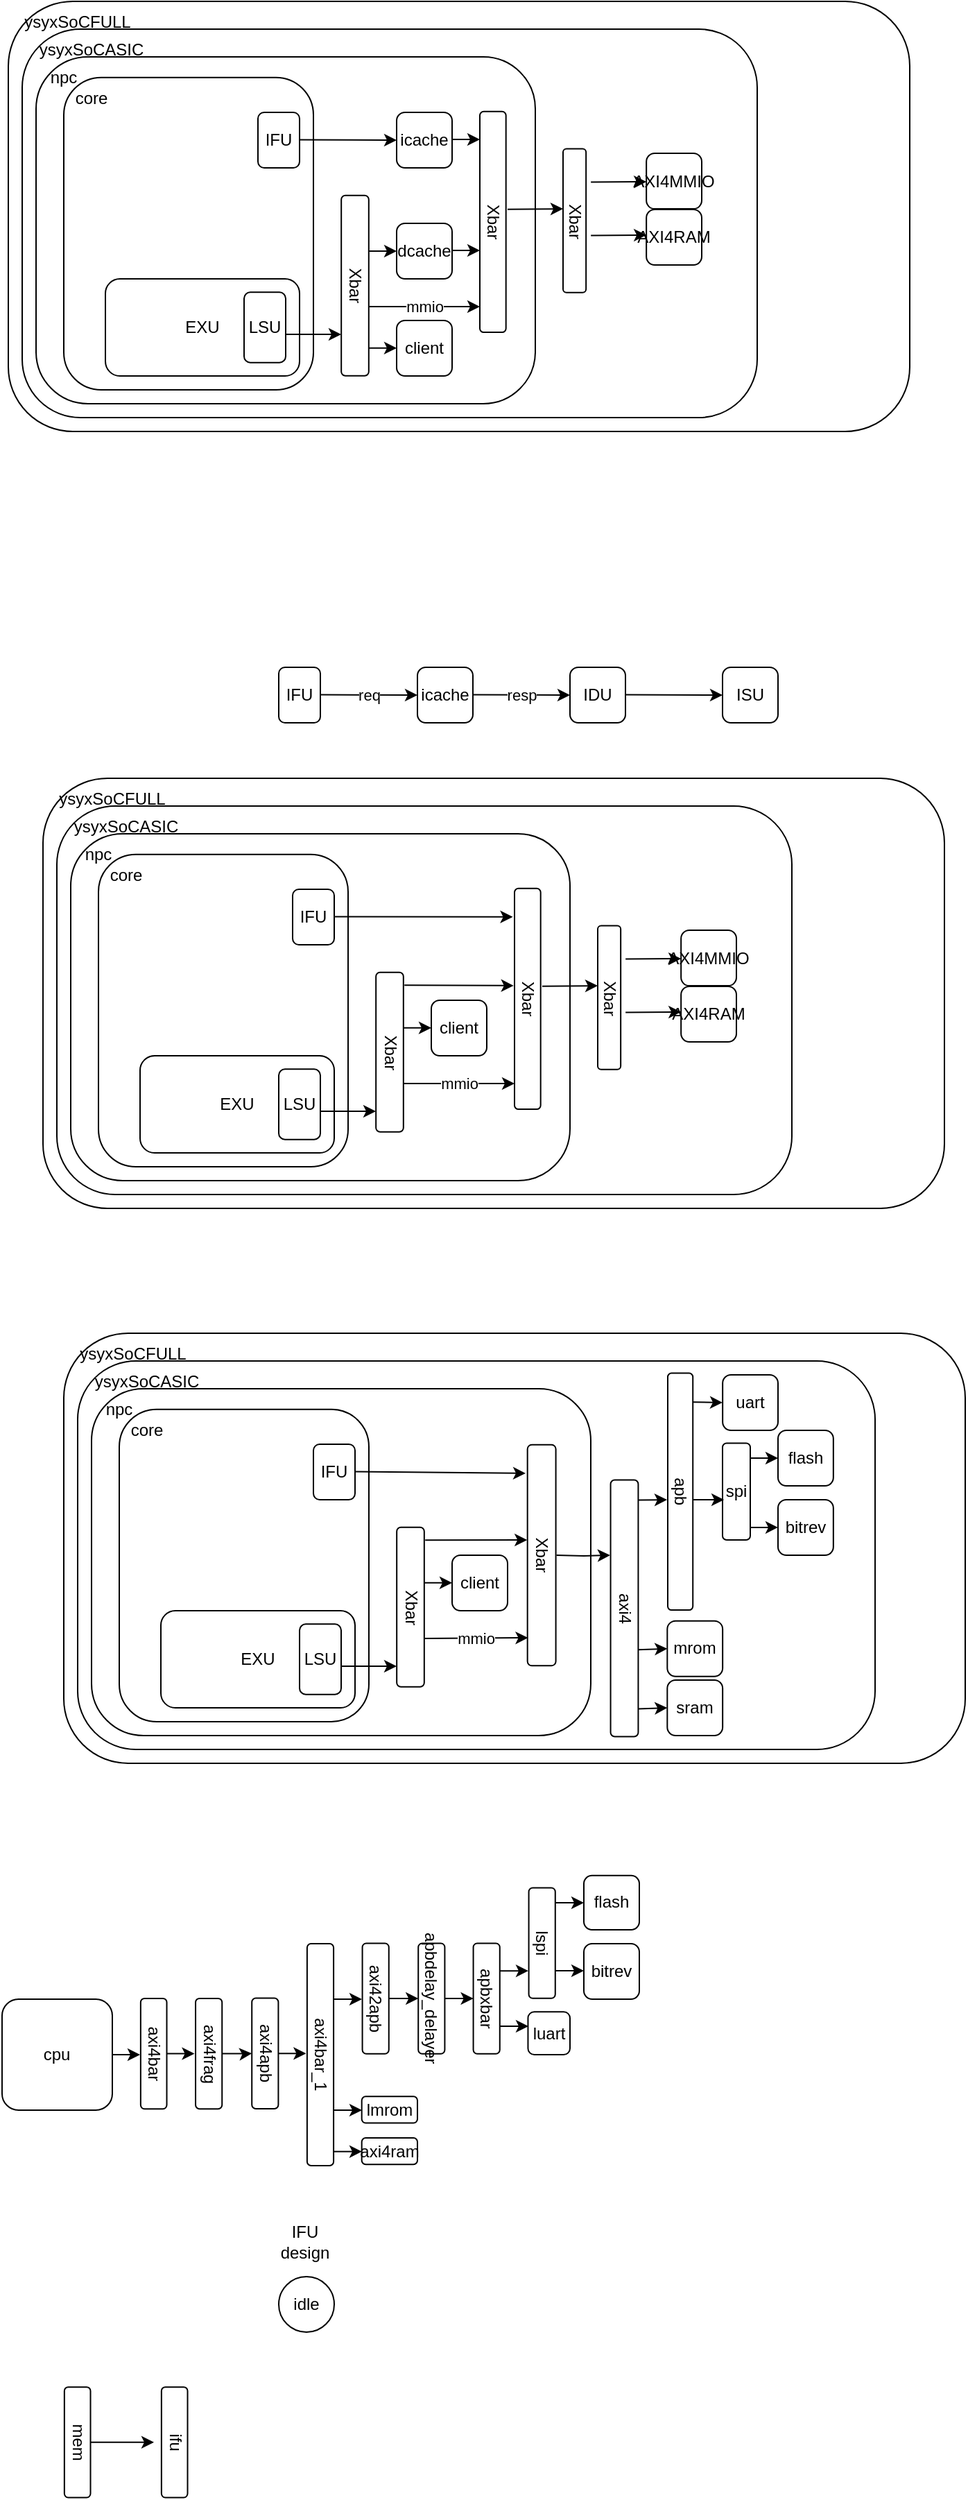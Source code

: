 <mxfile version="24.5.2" type="github" pages="2">
  <diagram name="Page-1" id="T88wnJ-eeVr1pX99vWu7">
    <mxGraphModel dx="1592" dy="408" grid="1" gridSize="10" guides="1" tooltips="1" connect="1" arrows="1" fold="1" page="1" pageScale="1" pageWidth="827" pageHeight="1169" math="0" shadow="0">
      <root>
        <mxCell id="0" />
        <mxCell id="1" parent="0" />
        <mxCell id="UKsWAtJ1c4aUPs8iqoxt-1" value="" style="rounded=1;whiteSpace=wrap;html=1;fillColor=none;" parent="1" vertex="1">
          <mxGeometry x="-795" y="80" width="650" height="310" as="geometry" />
        </mxCell>
        <mxCell id="OOI8E5ebIgTqgyi0JN3K-8" value="" style="rounded=1;whiteSpace=wrap;html=1;fillColor=none;" parent="1" vertex="1">
          <mxGeometry x="-785" y="100" width="530" height="280" as="geometry" />
        </mxCell>
        <mxCell id="ub4ppQevyPJ1YfXW-UWv-1" value="" style="rounded=1;whiteSpace=wrap;html=1;fillColor=none;" parent="1" vertex="1">
          <mxGeometry x="-775" y="120" width="360" height="250" as="geometry" />
        </mxCell>
        <mxCell id="OOI8E5ebIgTqgyi0JN3K-15" value="" style="rounded=1;whiteSpace=wrap;html=1;fillColor=none;" parent="1" vertex="1">
          <mxGeometry x="-755" y="134.82" width="180" height="225.18" as="geometry" />
        </mxCell>
        <mxCell id="ub4ppQevyPJ1YfXW-UWv-2" value="dcache" style="rounded=1;whiteSpace=wrap;html=1;" parent="1" vertex="1">
          <mxGeometry x="-515" y="240" width="40" height="40" as="geometry" />
        </mxCell>
        <mxCell id="ub4ppQevyPJ1YfXW-UWv-3" value="Xbar" style="rounded=1;whiteSpace=wrap;html=1;rotation=90;" parent="1" vertex="1">
          <mxGeometry x="-610" y="275" width="130" height="19.82" as="geometry" />
        </mxCell>
        <mxCell id="ub4ppQevyPJ1YfXW-UWv-14" value="EXU" style="rounded=1;whiteSpace=wrap;html=1;fillColor=none;" parent="1" vertex="1">
          <mxGeometry x="-725" y="280" width="140" height="70" as="geometry" />
        </mxCell>
        <mxCell id="ub4ppQevyPJ1YfXW-UWv-16" value="LSU" style="rounded=1;whiteSpace=wrap;html=1;fillColor=none;" parent="1" vertex="1">
          <mxGeometry x="-625" y="289.65" width="30" height="50.7" as="geometry" />
        </mxCell>
        <mxCell id="tJrX6if1Pe8QLQVKLtgi-5" value="client" style="rounded=1;whiteSpace=wrap;html=1;" parent="1" vertex="1">
          <mxGeometry x="-515" y="310" width="40" height="40" as="geometry" />
        </mxCell>
        <mxCell id="OOI8E5ebIgTqgyi0JN3K-1" value="" style="edgeStyle=none;orthogonalLoop=1;jettySize=auto;html=1;rounded=0;" parent="1" edge="1">
          <mxGeometry width="80" relative="1" as="geometry">
            <mxPoint x="-595" y="320" as="sourcePoint" />
            <mxPoint x="-555" y="320" as="targetPoint" />
            <Array as="points" />
          </mxGeometry>
        </mxCell>
        <mxCell id="OOI8E5ebIgTqgyi0JN3K-2" value="" style="edgeStyle=none;orthogonalLoop=1;jettySize=auto;html=1;rounded=0;" parent="1" edge="1">
          <mxGeometry width="80" relative="1" as="geometry">
            <mxPoint x="-535" y="329.83" as="sourcePoint" />
            <mxPoint x="-515" y="329.87" as="targetPoint" />
            <Array as="points" />
          </mxGeometry>
        </mxCell>
        <mxCell id="OOI8E5ebIgTqgyi0JN3K-3" value="" style="edgeStyle=none;orthogonalLoop=1;jettySize=auto;html=1;rounded=0;" parent="1" edge="1">
          <mxGeometry width="80" relative="1" as="geometry">
            <mxPoint x="-535" y="260.0" as="sourcePoint" />
            <mxPoint x="-515" y="260.04" as="targetPoint" />
            <Array as="points" />
          </mxGeometry>
        </mxCell>
        <mxCell id="OOI8E5ebIgTqgyi0JN3K-4" value="mmio" style="edgeStyle=none;orthogonalLoop=1;jettySize=auto;html=1;rounded=0;" parent="1" edge="1">
          <mxGeometry width="80" relative="1" as="geometry">
            <mxPoint x="-535" y="300.0" as="sourcePoint" />
            <mxPoint x="-455" y="300" as="targetPoint" />
            <Array as="points" />
          </mxGeometry>
        </mxCell>
        <mxCell id="OOI8E5ebIgTqgyi0JN3K-5" value="" style="edgeStyle=none;orthogonalLoop=1;jettySize=auto;html=1;rounded=0;" parent="1" edge="1">
          <mxGeometry width="80" relative="1" as="geometry">
            <mxPoint x="-475" y="259.52" as="sourcePoint" />
            <mxPoint x="-455" y="259.56" as="targetPoint" />
            <Array as="points" />
          </mxGeometry>
        </mxCell>
        <mxCell id="OOI8E5ebIgTqgyi0JN3K-6" value="Xbar" style="rounded=1;whiteSpace=wrap;html=1;rotation=90;" parent="1" vertex="1">
          <mxGeometry x="-525.15" y="229.55" width="159.14" height="18.84" as="geometry" />
        </mxCell>
        <mxCell id="OOI8E5ebIgTqgyi0JN3K-7" value="" style="edgeStyle=none;orthogonalLoop=1;jettySize=auto;html=1;rounded=0;" parent="1" edge="1">
          <mxGeometry width="80" relative="1" as="geometry">
            <mxPoint x="-435" y="229.86" as="sourcePoint" />
            <mxPoint x="-395" y="229.55" as="targetPoint" />
            <Array as="points" />
          </mxGeometry>
        </mxCell>
        <mxCell id="OOI8E5ebIgTqgyi0JN3K-9" value="IFU" style="rounded=1;whiteSpace=wrap;html=1;" parent="1" vertex="1">
          <mxGeometry x="-615" y="160" width="30" height="40" as="geometry" />
        </mxCell>
        <mxCell id="OOI8E5ebIgTqgyi0JN3K-10" value="" style="edgeStyle=none;orthogonalLoop=1;jettySize=auto;html=1;rounded=0;" parent="1" edge="1">
          <mxGeometry width="80" relative="1" as="geometry">
            <mxPoint x="-585" y="179.71" as="sourcePoint" />
            <mxPoint x="-515" y="180.05" as="targetPoint" />
            <Array as="points" />
          </mxGeometry>
        </mxCell>
        <mxCell id="OOI8E5ebIgTqgyi0JN3K-11" value="icache" style="rounded=1;whiteSpace=wrap;html=1;" parent="1" vertex="1">
          <mxGeometry x="-515" y="160" width="40" height="40" as="geometry" />
        </mxCell>
        <mxCell id="OOI8E5ebIgTqgyi0JN3K-12" value="" style="edgeStyle=none;orthogonalLoop=1;jettySize=auto;html=1;rounded=0;" parent="1" edge="1">
          <mxGeometry width="80" relative="1" as="geometry">
            <mxPoint x="-475" y="179.52" as="sourcePoint" />
            <mxPoint x="-455" y="179.56" as="targetPoint" />
            <Array as="points" />
          </mxGeometry>
        </mxCell>
        <mxCell id="OOI8E5ebIgTqgyi0JN3K-13" value="npc" style="text;strokeColor=none;align=center;fillColor=none;html=1;verticalAlign=middle;whiteSpace=wrap;rounded=0;" parent="1" vertex="1">
          <mxGeometry x="-785" y="120" width="60" height="30" as="geometry" />
        </mxCell>
        <mxCell id="OOI8E5ebIgTqgyi0JN3K-16" value="core" style="text;strokeColor=none;align=center;fillColor=none;html=1;verticalAlign=middle;whiteSpace=wrap;rounded=0;" parent="1" vertex="1">
          <mxGeometry x="-765" y="134.82" width="60" height="30" as="geometry" />
        </mxCell>
        <mxCell id="UKsWAtJ1c4aUPs8iqoxt-2" value="ysyxSoCASIC" style="text;strokeColor=none;align=center;fillColor=none;html=1;verticalAlign=middle;whiteSpace=wrap;rounded=0;" parent="1" vertex="1">
          <mxGeometry x="-765" y="100" width="60" height="30" as="geometry" />
        </mxCell>
        <mxCell id="UKsWAtJ1c4aUPs8iqoxt-3" value="ysyxSoCFULL" style="text;strokeColor=none;align=center;fillColor=none;html=1;verticalAlign=middle;whiteSpace=wrap;rounded=0;" parent="1" vertex="1">
          <mxGeometry x="-775" y="80" width="60" height="30" as="geometry" />
        </mxCell>
        <mxCell id="UKsWAtJ1c4aUPs8iqoxt-4" value="AXI4RAM" style="rounded=1;whiteSpace=wrap;html=1;" parent="1" vertex="1">
          <mxGeometry x="-334.92" y="230" width="39.92" height="40.04" as="geometry" />
        </mxCell>
        <mxCell id="d5aAkYJ9Jx9GPlN7aSxT-1" value="IFU" style="rounded=1;whiteSpace=wrap;html=1;" parent="1" vertex="1">
          <mxGeometry x="-600" y="560" width="30" height="40" as="geometry" />
        </mxCell>
        <mxCell id="d5aAkYJ9Jx9GPlN7aSxT-2" value="req" style="edgeStyle=none;orthogonalLoop=1;jettySize=auto;html=1;rounded=0;" parent="1" edge="1">
          <mxGeometry width="80" relative="1" as="geometry">
            <mxPoint x="-570" y="579.71" as="sourcePoint" />
            <mxPoint x="-500" y="580.05" as="targetPoint" />
            <Array as="points" />
          </mxGeometry>
        </mxCell>
        <mxCell id="d5aAkYJ9Jx9GPlN7aSxT-3" value="icache" style="rounded=1;whiteSpace=wrap;html=1;" parent="1" vertex="1">
          <mxGeometry x="-500" y="560" width="40" height="40" as="geometry" />
        </mxCell>
        <mxCell id="d5aAkYJ9Jx9GPlN7aSxT-6" value="resp" style="edgeStyle=none;orthogonalLoop=1;jettySize=auto;html=1;rounded=0;" parent="1" edge="1">
          <mxGeometry width="80" relative="1" as="geometry">
            <mxPoint x="-460" y="579.71" as="sourcePoint" />
            <mxPoint x="-390" y="580.05" as="targetPoint" />
            <Array as="points" />
          </mxGeometry>
        </mxCell>
        <mxCell id="d5aAkYJ9Jx9GPlN7aSxT-7" value="IDU" style="rounded=1;whiteSpace=wrap;html=1;" parent="1" vertex="1">
          <mxGeometry x="-390" y="560" width="40" height="40" as="geometry" />
        </mxCell>
        <mxCell id="d5aAkYJ9Jx9GPlN7aSxT-8" value="" style="edgeStyle=none;orthogonalLoop=1;jettySize=auto;html=1;rounded=0;" parent="1" edge="1">
          <mxGeometry width="80" relative="1" as="geometry">
            <mxPoint x="-350" y="579.71" as="sourcePoint" />
            <mxPoint x="-280" y="580.05" as="targetPoint" />
            <Array as="points" />
          </mxGeometry>
        </mxCell>
        <mxCell id="d5aAkYJ9Jx9GPlN7aSxT-9" value="ISU" style="rounded=1;whiteSpace=wrap;html=1;" parent="1" vertex="1">
          <mxGeometry x="-280" y="560" width="40" height="40" as="geometry" />
        </mxCell>
        <mxCell id="Y9-JQjLoYKGjNeR7eHeh-1" value="Xbar" style="rounded=1;whiteSpace=wrap;html=1;rotation=90;" parent="1" vertex="1">
          <mxGeometry x="-438.5" y="229.78" width="103.58" height="16.58" as="geometry" />
        </mxCell>
        <mxCell id="Y9-JQjLoYKGjNeR7eHeh-2" value="" style="edgeStyle=none;orthogonalLoop=1;jettySize=auto;html=1;rounded=0;" parent="1" edge="1">
          <mxGeometry width="80" relative="1" as="geometry">
            <mxPoint x="-374.92" y="210.31" as="sourcePoint" />
            <mxPoint x="-334.92" y="210" as="targetPoint" />
            <Array as="points" />
          </mxGeometry>
        </mxCell>
        <mxCell id="Y9-JQjLoYKGjNeR7eHeh-3" value="" style="edgeStyle=none;orthogonalLoop=1;jettySize=auto;html=1;rounded=0;" parent="1" edge="1">
          <mxGeometry width="80" relative="1" as="geometry">
            <mxPoint x="-374.92" y="248.7" as="sourcePoint" />
            <mxPoint x="-334.92" y="248.39" as="targetPoint" />
            <Array as="points" />
          </mxGeometry>
        </mxCell>
        <mxCell id="Y9-JQjLoYKGjNeR7eHeh-4" value="AXI4MMIO" style="rounded=1;whiteSpace=wrap;html=1;" parent="1" vertex="1">
          <mxGeometry x="-334.92" y="189.51" width="39.92" height="40.04" as="geometry" />
        </mxCell>
        <mxCell id="kN0HMyvuLYGmTg_YHJRw-1" value="" style="rounded=1;whiteSpace=wrap;html=1;fillColor=none;" parent="1" vertex="1">
          <mxGeometry x="-770" y="640" width="650" height="310" as="geometry" />
        </mxCell>
        <mxCell id="kN0HMyvuLYGmTg_YHJRw-2" value="" style="rounded=1;whiteSpace=wrap;html=1;fillColor=none;" parent="1" vertex="1">
          <mxGeometry x="-760" y="660" width="530" height="280" as="geometry" />
        </mxCell>
        <mxCell id="kN0HMyvuLYGmTg_YHJRw-3" value="" style="rounded=1;whiteSpace=wrap;html=1;fillColor=none;" parent="1" vertex="1">
          <mxGeometry x="-750" y="680" width="360" height="250" as="geometry" />
        </mxCell>
        <mxCell id="kN0HMyvuLYGmTg_YHJRw-4" value="" style="rounded=1;whiteSpace=wrap;html=1;fillColor=none;" parent="1" vertex="1">
          <mxGeometry x="-730" y="694.82" width="180" height="225.18" as="geometry" />
        </mxCell>
        <mxCell id="kN0HMyvuLYGmTg_YHJRw-6" value="Xbar" style="rounded=1;whiteSpace=wrap;html=1;rotation=90;" parent="1" vertex="1">
          <mxGeometry x="-577.5" y="827.5" width="115" height="19.82" as="geometry" />
        </mxCell>
        <mxCell id="kN0HMyvuLYGmTg_YHJRw-7" value="EXU" style="rounded=1;whiteSpace=wrap;html=1;fillColor=none;" parent="1" vertex="1">
          <mxGeometry x="-700" y="840" width="140" height="70" as="geometry" />
        </mxCell>
        <mxCell id="kN0HMyvuLYGmTg_YHJRw-8" value="LSU" style="rounded=1;whiteSpace=wrap;html=1;fillColor=none;" parent="1" vertex="1">
          <mxGeometry x="-600" y="849.65" width="30" height="50.7" as="geometry" />
        </mxCell>
        <mxCell id="kN0HMyvuLYGmTg_YHJRw-9" value="client" style="rounded=1;whiteSpace=wrap;html=1;direction=south;" parent="1" vertex="1">
          <mxGeometry x="-490" y="800.0" width="40" height="40" as="geometry" />
        </mxCell>
        <mxCell id="kN0HMyvuLYGmTg_YHJRw-10" value="" style="edgeStyle=none;orthogonalLoop=1;jettySize=auto;html=1;rounded=0;" parent="1" edge="1">
          <mxGeometry width="80" relative="1" as="geometry">
            <mxPoint x="-570" y="880" as="sourcePoint" />
            <mxPoint x="-530" y="880" as="targetPoint" />
            <Array as="points" />
          </mxGeometry>
        </mxCell>
        <mxCell id="kN0HMyvuLYGmTg_YHJRw-11" value="" style="edgeStyle=none;orthogonalLoop=1;jettySize=auto;html=1;rounded=0;" parent="1" edge="1">
          <mxGeometry width="80" relative="1" as="geometry">
            <mxPoint x="-510" y="819.83" as="sourcePoint" />
            <mxPoint x="-490" y="819.87" as="targetPoint" />
            <Array as="points" />
          </mxGeometry>
        </mxCell>
        <mxCell id="kN0HMyvuLYGmTg_YHJRw-12" value="" style="edgeStyle=none;orthogonalLoop=1;jettySize=auto;html=1;rounded=0;entryX=0.634;entryY=1.066;entryDx=0;entryDy=0;entryPerimeter=0;" parent="1" edge="1">
          <mxGeometry width="80" relative="1" as="geometry">
            <mxPoint x="-509.38" y="789.15" as="sourcePoint" />
            <mxPoint x="-430.623" y="789.445" as="targetPoint" />
            <Array as="points" />
          </mxGeometry>
        </mxCell>
        <mxCell id="kN0HMyvuLYGmTg_YHJRw-15" value="Xbar" style="rounded=1;whiteSpace=wrap;html=1;rotation=90;" parent="1" vertex="1">
          <mxGeometry x="-500.15" y="789.55" width="159.14" height="18.84" as="geometry" />
        </mxCell>
        <mxCell id="kN0HMyvuLYGmTg_YHJRw-16" value="" style="edgeStyle=none;orthogonalLoop=1;jettySize=auto;html=1;rounded=0;" parent="1" edge="1">
          <mxGeometry width="80" relative="1" as="geometry">
            <mxPoint x="-410" y="789.86" as="sourcePoint" />
            <mxPoint x="-370" y="789.55" as="targetPoint" />
            <Array as="points" />
          </mxGeometry>
        </mxCell>
        <mxCell id="kN0HMyvuLYGmTg_YHJRw-17" value="IFU" style="rounded=1;whiteSpace=wrap;html=1;" parent="1" vertex="1">
          <mxGeometry x="-590" y="720" width="30" height="40" as="geometry" />
        </mxCell>
        <mxCell id="kN0HMyvuLYGmTg_YHJRw-18" value="" style="edgeStyle=none;orthogonalLoop=1;jettySize=auto;html=1;rounded=0;entryX=0.129;entryY=1.065;entryDx=0;entryDy=0;entryPerimeter=0;" parent="1" target="kN0HMyvuLYGmTg_YHJRw-15" edge="1">
          <mxGeometry width="80" relative="1" as="geometry">
            <mxPoint x="-560" y="739.71" as="sourcePoint" />
            <mxPoint x="-490" y="740.05" as="targetPoint" />
            <Array as="points" />
          </mxGeometry>
        </mxCell>
        <mxCell id="kN0HMyvuLYGmTg_YHJRw-21" value="npc" style="text;strokeColor=none;align=center;fillColor=none;html=1;verticalAlign=middle;whiteSpace=wrap;rounded=0;" parent="1" vertex="1">
          <mxGeometry x="-760" y="680" width="60" height="30" as="geometry" />
        </mxCell>
        <mxCell id="kN0HMyvuLYGmTg_YHJRw-22" value="core" style="text;strokeColor=none;align=center;fillColor=none;html=1;verticalAlign=middle;whiteSpace=wrap;rounded=0;" parent="1" vertex="1">
          <mxGeometry x="-740" y="694.82" width="60" height="30" as="geometry" />
        </mxCell>
        <mxCell id="kN0HMyvuLYGmTg_YHJRw-23" value="ysyxSoCASIC" style="text;strokeColor=none;align=center;fillColor=none;html=1;verticalAlign=middle;whiteSpace=wrap;rounded=0;" parent="1" vertex="1">
          <mxGeometry x="-740" y="660" width="60" height="30" as="geometry" />
        </mxCell>
        <mxCell id="kN0HMyvuLYGmTg_YHJRw-24" value="ysyxSoCFULL" style="text;strokeColor=none;align=center;fillColor=none;html=1;verticalAlign=middle;whiteSpace=wrap;rounded=0;" parent="1" vertex="1">
          <mxGeometry x="-750" y="640" width="60" height="30" as="geometry" />
        </mxCell>
        <mxCell id="kN0HMyvuLYGmTg_YHJRw-25" value="AXI4RAM" style="rounded=1;whiteSpace=wrap;html=1;" parent="1" vertex="1">
          <mxGeometry x="-309.92" y="790" width="39.92" height="40.04" as="geometry" />
        </mxCell>
        <mxCell id="kN0HMyvuLYGmTg_YHJRw-26" value="Xbar" style="rounded=1;whiteSpace=wrap;html=1;rotation=90;" parent="1" vertex="1">
          <mxGeometry x="-413.5" y="789.78" width="103.58" height="16.58" as="geometry" />
        </mxCell>
        <mxCell id="kN0HMyvuLYGmTg_YHJRw-27" value="" style="edgeStyle=none;orthogonalLoop=1;jettySize=auto;html=1;rounded=0;" parent="1" edge="1">
          <mxGeometry width="80" relative="1" as="geometry">
            <mxPoint x="-349.92" y="770.31" as="sourcePoint" />
            <mxPoint x="-309.92" y="770" as="targetPoint" />
            <Array as="points" />
          </mxGeometry>
        </mxCell>
        <mxCell id="kN0HMyvuLYGmTg_YHJRw-28" value="" style="edgeStyle=none;orthogonalLoop=1;jettySize=auto;html=1;rounded=0;" parent="1" edge="1">
          <mxGeometry width="80" relative="1" as="geometry">
            <mxPoint x="-349.92" y="808.7" as="sourcePoint" />
            <mxPoint x="-309.92" y="808.39" as="targetPoint" />
            <Array as="points" />
          </mxGeometry>
        </mxCell>
        <mxCell id="kN0HMyvuLYGmTg_YHJRw-29" value="AXI4MMIO" style="rounded=1;whiteSpace=wrap;html=1;" parent="1" vertex="1">
          <mxGeometry x="-309.92" y="749.51" width="39.92" height="40.04" as="geometry" />
        </mxCell>
        <mxCell id="LKI49HmT6PDwrMgtFvWW-1" value="mmio" style="edgeStyle=none;orthogonalLoop=1;jettySize=auto;html=1;rounded=0;" parent="1" edge="1">
          <mxGeometry width="80" relative="1" as="geometry">
            <mxPoint x="-510" y="860.0" as="sourcePoint" />
            <mxPoint x="-430" y="860" as="targetPoint" />
            <Array as="points" />
          </mxGeometry>
        </mxCell>
        <mxCell id="YW0HAeXKcnN4OkXtbkRh-1" value="" style="rounded=1;whiteSpace=wrap;html=1;fillColor=none;" parent="1" vertex="1">
          <mxGeometry x="-755" y="1040" width="650" height="310" as="geometry" />
        </mxCell>
        <mxCell id="YW0HAeXKcnN4OkXtbkRh-2" value="" style="rounded=1;whiteSpace=wrap;html=1;fillColor=none;" parent="1" vertex="1">
          <mxGeometry x="-745" y="1060" width="575" height="280" as="geometry" />
        </mxCell>
        <mxCell id="YW0HAeXKcnN4OkXtbkRh-3" value="" style="rounded=1;whiteSpace=wrap;html=1;fillColor=none;" parent="1" vertex="1">
          <mxGeometry x="-735" y="1080" width="360" height="250" as="geometry" />
        </mxCell>
        <mxCell id="YW0HAeXKcnN4OkXtbkRh-4" value="" style="rounded=1;whiteSpace=wrap;html=1;fillColor=none;" parent="1" vertex="1">
          <mxGeometry x="-715" y="1094.82" width="180" height="225.18" as="geometry" />
        </mxCell>
        <mxCell id="YW0HAeXKcnN4OkXtbkRh-5" value="Xbar" style="rounded=1;whiteSpace=wrap;html=1;rotation=90;" parent="1" vertex="1">
          <mxGeometry x="-562.5" y="1227.5" width="115" height="19.82" as="geometry" />
        </mxCell>
        <mxCell id="YW0HAeXKcnN4OkXtbkRh-6" value="EXU" style="rounded=1;whiteSpace=wrap;html=1;fillColor=none;" parent="1" vertex="1">
          <mxGeometry x="-685" y="1240" width="140" height="70" as="geometry" />
        </mxCell>
        <mxCell id="YW0HAeXKcnN4OkXtbkRh-7" value="LSU" style="rounded=1;whiteSpace=wrap;html=1;fillColor=none;" parent="1" vertex="1">
          <mxGeometry x="-585" y="1249.65" width="30" height="50.7" as="geometry" />
        </mxCell>
        <mxCell id="YW0HAeXKcnN4OkXtbkRh-8" value="client" style="rounded=1;whiteSpace=wrap;html=1;direction=south;" parent="1" vertex="1">
          <mxGeometry x="-475" y="1200" width="40" height="40" as="geometry" />
        </mxCell>
        <mxCell id="YW0HAeXKcnN4OkXtbkRh-9" value="" style="edgeStyle=none;orthogonalLoop=1;jettySize=auto;html=1;rounded=0;" parent="1" edge="1">
          <mxGeometry width="80" relative="1" as="geometry">
            <mxPoint x="-555" y="1280" as="sourcePoint" />
            <mxPoint x="-515" y="1280" as="targetPoint" />
            <Array as="points" />
          </mxGeometry>
        </mxCell>
        <mxCell id="YW0HAeXKcnN4OkXtbkRh-10" value="" style="edgeStyle=none;orthogonalLoop=1;jettySize=auto;html=1;rounded=0;" parent="1" edge="1">
          <mxGeometry width="80" relative="1" as="geometry">
            <mxPoint x="-495" y="1219.83" as="sourcePoint" />
            <mxPoint x="-475" y="1219.87" as="targetPoint" />
            <Array as="points" />
          </mxGeometry>
        </mxCell>
        <mxCell id="YW0HAeXKcnN4OkXtbkRh-11" value="" style="edgeStyle=none;orthogonalLoop=1;jettySize=auto;html=1;rounded=0;entryX=0.431;entryY=1.011;entryDx=0;entryDy=0;entryPerimeter=0;" parent="1" target="YW0HAeXKcnN4OkXtbkRh-12" edge="1">
          <mxGeometry width="80" relative="1" as="geometry">
            <mxPoint x="-494.38" y="1189.15" as="sourcePoint" />
            <mxPoint x="-430" y="1189" as="targetPoint" />
            <Array as="points" />
          </mxGeometry>
        </mxCell>
        <mxCell id="YW0HAeXKcnN4OkXtbkRh-12" value="Xbar" style="rounded=1;whiteSpace=wrap;html=1;rotation=90;" parent="1" vertex="1">
          <mxGeometry x="-490" y="1189.77" width="159.14" height="20.45" as="geometry" />
        </mxCell>
        <mxCell id="YW0HAeXKcnN4OkXtbkRh-13" value="" style="edgeStyle=none;orthogonalLoop=1;jettySize=auto;html=1;rounded=0;exitX=0.434;exitY=-0.026;exitDx=0;exitDy=0;exitPerimeter=0;entryX=0.293;entryY=1.016;entryDx=0;entryDy=0;entryPerimeter=0;" parent="1" target="YW0HAeXKcnN4OkXtbkRh-21" edge="1">
          <mxGeometry x="-0.25" width="80" relative="1" as="geometry">
            <mxPoint x="-399.673" y="1200.002" as="sourcePoint" />
            <mxPoint x="-360.68" y="1201.785" as="targetPoint" />
            <Array as="points">
              <mxPoint x="-380" y="1200.51" />
            </Array>
            <mxPoint as="offset" />
          </mxGeometry>
        </mxCell>
        <mxCell id="YW0HAeXKcnN4OkXtbkRh-14" value="IFU" style="rounded=1;whiteSpace=wrap;html=1;" parent="1" vertex="1">
          <mxGeometry x="-575" y="1120" width="30" height="40" as="geometry" />
        </mxCell>
        <mxCell id="YW0HAeXKcnN4OkXtbkRh-15" value="" style="edgeStyle=none;orthogonalLoop=1;jettySize=auto;html=1;rounded=0;entryX=0.129;entryY=1.065;entryDx=0;entryDy=0;entryPerimeter=0;" parent="1" target="YW0HAeXKcnN4OkXtbkRh-12" edge="1">
          <mxGeometry width="80" relative="1" as="geometry">
            <mxPoint x="-545" y="1139.71" as="sourcePoint" />
            <mxPoint x="-475" y="1140.05" as="targetPoint" />
            <Array as="points" />
          </mxGeometry>
        </mxCell>
        <mxCell id="YW0HAeXKcnN4OkXtbkRh-16" value="npc" style="text;strokeColor=none;align=center;fillColor=none;html=1;verticalAlign=middle;whiteSpace=wrap;rounded=0;" parent="1" vertex="1">
          <mxGeometry x="-745" y="1080" width="60" height="30" as="geometry" />
        </mxCell>
        <mxCell id="YW0HAeXKcnN4OkXtbkRh-17" value="core" style="text;strokeColor=none;align=center;fillColor=none;html=1;verticalAlign=middle;whiteSpace=wrap;rounded=0;" parent="1" vertex="1">
          <mxGeometry x="-725" y="1094.82" width="60" height="30" as="geometry" />
        </mxCell>
        <mxCell id="YW0HAeXKcnN4OkXtbkRh-18" value="ysyxSoCASIC" style="text;strokeColor=none;align=center;fillColor=none;html=1;verticalAlign=middle;whiteSpace=wrap;rounded=0;" parent="1" vertex="1">
          <mxGeometry x="-725" y="1060" width="60" height="30" as="geometry" />
        </mxCell>
        <mxCell id="YW0HAeXKcnN4OkXtbkRh-19" value="ysyxSoCFULL" style="text;strokeColor=none;align=center;fillColor=none;html=1;verticalAlign=middle;whiteSpace=wrap;rounded=0;" parent="1" vertex="1">
          <mxGeometry x="-735" y="1040" width="60" height="30" as="geometry" />
        </mxCell>
        <mxCell id="YW0HAeXKcnN4OkXtbkRh-21" value="axi4" style="rounded=1;whiteSpace=wrap;html=1;rotation=90;" parent="1" vertex="1">
          <mxGeometry x="-443.25" y="1228.31" width="185" height="19.94" as="geometry" />
        </mxCell>
        <mxCell id="YW0HAeXKcnN4OkXtbkRh-22" value="" style="edgeStyle=none;orthogonalLoop=1;jettySize=auto;html=1;rounded=0;" parent="1" edge="1">
          <mxGeometry width="80" relative="1" as="geometry">
            <mxPoint x="-341.01" y="1160.31" as="sourcePoint" />
            <mxPoint x="-320" y="1160" as="targetPoint" />
            <Array as="points" />
          </mxGeometry>
        </mxCell>
        <mxCell id="YW0HAeXKcnN4OkXtbkRh-23" value="" style="edgeStyle=none;orthogonalLoop=1;jettySize=auto;html=1;rounded=0;" parent="1" edge="1">
          <mxGeometry width="80" relative="1" as="geometry">
            <mxPoint x="-340.85" y="1268.08" as="sourcePoint" />
            <mxPoint x="-319.84" y="1267.38" as="targetPoint" />
            <Array as="points" />
          </mxGeometry>
        </mxCell>
        <mxCell id="YW0HAeXKcnN4OkXtbkRh-24" value="mrom" style="rounded=1;whiteSpace=wrap;html=1;" parent="1" vertex="1">
          <mxGeometry x="-319.84" y="1247.32" width="39.92" height="40.04" as="geometry" />
        </mxCell>
        <mxCell id="YW0HAeXKcnN4OkXtbkRh-25" value="mmio" style="edgeStyle=none;orthogonalLoop=1;jettySize=auto;html=1;rounded=0;entryX=0.874;entryY=0.981;entryDx=0;entryDy=0;entryPerimeter=0;" parent="1" target="YW0HAeXKcnN4OkXtbkRh-12" edge="1">
          <mxGeometry width="80" relative="1" as="geometry">
            <mxPoint x="-495" y="1260" as="sourcePoint" />
            <mxPoint x="-415" y="1260" as="targetPoint" />
            <Array as="points" />
          </mxGeometry>
        </mxCell>
        <mxCell id="YW0HAeXKcnN4OkXtbkRh-26" value="apb" style="rounded=1;whiteSpace=wrap;html=1;rotation=90;" parent="1" vertex="1">
          <mxGeometry x="-395.81" y="1145.09" width="170.72" height="18.12" as="geometry" />
        </mxCell>
        <mxCell id="YW0HAeXKcnN4OkXtbkRh-27" value="" style="edgeStyle=none;orthogonalLoop=1;jettySize=auto;html=1;rounded=0;exitX=0.122;exitY=0.009;exitDx=0;exitDy=0;exitPerimeter=0;" parent="1" source="YW0HAeXKcnN4OkXtbkRh-26" edge="1">
          <mxGeometry width="80" relative="1" as="geometry">
            <mxPoint x="-301.01" y="1140.35" as="sourcePoint" />
            <mxPoint x="-280" y="1090" as="targetPoint" />
            <Array as="points" />
          </mxGeometry>
        </mxCell>
        <mxCell id="YW0HAeXKcnN4OkXtbkRh-28" value="uart" style="rounded=1;whiteSpace=wrap;html=1;" parent="1" vertex="1">
          <mxGeometry x="-279.92" y="1069.96" width="39.92" height="40.04" as="geometry" />
        </mxCell>
        <mxCell id="YW0HAeXKcnN4OkXtbkRh-31" value="" style="edgeStyle=none;orthogonalLoop=1;jettySize=auto;html=1;rounded=0;" parent="1" edge="1">
          <mxGeometry width="80" relative="1" as="geometry">
            <mxPoint x="-340.85" y="1310.72" as="sourcePoint" />
            <mxPoint x="-319.84" y="1310.02" as="targetPoint" />
            <Array as="points" />
          </mxGeometry>
        </mxCell>
        <mxCell id="YW0HAeXKcnN4OkXtbkRh-32" value="sram" style="rounded=1;whiteSpace=wrap;html=1;" parent="1" vertex="1">
          <mxGeometry x="-319.84" y="1289.96" width="39.92" height="40.04" as="geometry" />
        </mxCell>
        <mxCell id="gBif4vZMav03tc2tThwC-1" value="spi" style="rounded=1;whiteSpace=wrap;html=1;" parent="1" vertex="1">
          <mxGeometry x="-280" y="1119.26" width="20" height="69.78" as="geometry" />
        </mxCell>
        <mxCell id="gBif4vZMav03tc2tThwC-4" value="" style="edgeStyle=none;orthogonalLoop=1;jettySize=auto;html=1;rounded=0;exitX=0.122;exitY=0.009;exitDx=0;exitDy=0;exitPerimeter=0;" parent="1" edge="1">
          <mxGeometry width="80" relative="1" as="geometry">
            <mxPoint x="-300.96" y="1160" as="sourcePoint" />
            <mxPoint x="-278.96" y="1160" as="targetPoint" />
            <Array as="points" />
          </mxGeometry>
        </mxCell>
        <mxCell id="gBif4vZMav03tc2tThwC-5" value="" style="edgeStyle=none;orthogonalLoop=1;jettySize=auto;html=1;rounded=0;exitX=0.122;exitY=0.009;exitDx=0;exitDy=0;exitPerimeter=0;" parent="1" edge="1">
          <mxGeometry width="80" relative="1" as="geometry">
            <mxPoint x="-260" y="1130.04" as="sourcePoint" />
            <mxPoint x="-240" y="1130" as="targetPoint" />
            <Array as="points" />
          </mxGeometry>
        </mxCell>
        <mxCell id="gBif4vZMav03tc2tThwC-6" value="flash" style="rounded=1;whiteSpace=wrap;html=1;" parent="1" vertex="1">
          <mxGeometry x="-240.0" y="1110" width="39.92" height="40.04" as="geometry" />
        </mxCell>
        <mxCell id="gBif4vZMav03tc2tThwC-10" value="" style="edgeStyle=none;orthogonalLoop=1;jettySize=auto;html=1;rounded=0;exitX=0.122;exitY=0.009;exitDx=0;exitDy=0;exitPerimeter=0;" parent="1" edge="1">
          <mxGeometry width="80" relative="1" as="geometry">
            <mxPoint x="-260" y="1180" as="sourcePoint" />
            <mxPoint x="-240" y="1179.96" as="targetPoint" />
            <Array as="points" />
          </mxGeometry>
        </mxCell>
        <mxCell id="gBif4vZMav03tc2tThwC-11" value="bitrev" style="rounded=1;whiteSpace=wrap;html=1;" parent="1" vertex="1">
          <mxGeometry x="-240.0" y="1159.96" width="39.92" height="40.04" as="geometry" />
        </mxCell>
        <mxCell id="dgPYiehT8s5c4YRnp_bH-5" value="" style="edgeStyle=orthogonalEdgeStyle;rounded=0;orthogonalLoop=1;jettySize=auto;html=1;" parent="1" source="dgPYiehT8s5c4YRnp_bH-2" target="dgPYiehT8s5c4YRnp_bH-4" edge="1">
          <mxGeometry relative="1" as="geometry" />
        </mxCell>
        <mxCell id="dgPYiehT8s5c4YRnp_bH-2" value="cpu" style="rounded=1;whiteSpace=wrap;html=1;" parent="1" vertex="1">
          <mxGeometry x="-799.52" y="1520" width="79.52" height="80" as="geometry" />
        </mxCell>
        <mxCell id="dgPYiehT8s5c4YRnp_bH-13" value="" style="edgeStyle=orthogonalEdgeStyle;rounded=0;orthogonalLoop=1;jettySize=auto;html=1;" parent="1" source="dgPYiehT8s5c4YRnp_bH-4" target="dgPYiehT8s5c4YRnp_bH-12" edge="1">
          <mxGeometry relative="1" as="geometry" />
        </mxCell>
        <mxCell id="dgPYiehT8s5c4YRnp_bH-4" value="axi4bar" style="whiteSpace=wrap;html=1;rounded=1;rotation=90;" parent="1" vertex="1">
          <mxGeometry x="-730" y="1549.87" width="79.68" height="18.83" as="geometry" />
        </mxCell>
        <mxCell id="dgPYiehT8s5c4YRnp_bH-15" value="" style="edgeStyle=orthogonalEdgeStyle;rounded=0;orthogonalLoop=1;jettySize=auto;html=1;" parent="1" source="dgPYiehT8s5c4YRnp_bH-12" target="dgPYiehT8s5c4YRnp_bH-14" edge="1">
          <mxGeometry relative="1" as="geometry" />
        </mxCell>
        <mxCell id="dgPYiehT8s5c4YRnp_bH-12" value="axi4frag" style="whiteSpace=wrap;html=1;rounded=1;rotation=90;" parent="1" vertex="1">
          <mxGeometry x="-690.27" y="1549.73" width="79.68" height="19.1" as="geometry" />
        </mxCell>
        <mxCell id="dgPYiehT8s5c4YRnp_bH-17" value="" style="edgeStyle=orthogonalEdgeStyle;rounded=0;orthogonalLoop=1;jettySize=auto;html=1;" parent="1" source="dgPYiehT8s5c4YRnp_bH-14" target="dgPYiehT8s5c4YRnp_bH-16" edge="1">
          <mxGeometry relative="1" as="geometry" />
        </mxCell>
        <mxCell id="dgPYiehT8s5c4YRnp_bH-14" value="axi4apb" style="whiteSpace=wrap;html=1;rounded=1;rotation=90;" parent="1" vertex="1">
          <mxGeometry x="-649.68" y="1549.6" width="79.68" height="19.1" as="geometry" />
        </mxCell>
        <mxCell id="dgPYiehT8s5c4YRnp_bH-20" style="edgeStyle=orthogonalEdgeStyle;rounded=0;orthogonalLoop=1;jettySize=auto;html=1;exitX=0.25;exitY=0;exitDx=0;exitDy=0;" parent="1" source="dgPYiehT8s5c4YRnp_bH-16" edge="1">
          <mxGeometry relative="1" as="geometry">
            <mxPoint x="-540" y="1520.028" as="targetPoint" />
          </mxGeometry>
        </mxCell>
        <mxCell id="dgPYiehT8s5c4YRnp_bH-22" style="edgeStyle=orthogonalEdgeStyle;rounded=0;orthogonalLoop=1;jettySize=auto;html=1;exitX=0.75;exitY=0;exitDx=0;exitDy=0;" parent="1" source="dgPYiehT8s5c4YRnp_bH-16" edge="1">
          <mxGeometry relative="1" as="geometry">
            <mxPoint x="-540" y="1600" as="targetPoint" />
          </mxGeometry>
        </mxCell>
        <mxCell id="dgPYiehT8s5c4YRnp_bH-16" value="axi4bar_1" style="whiteSpace=wrap;html=1;rounded=1;rotation=90;" parent="1" vertex="1">
          <mxGeometry x="-649.98" y="1550.43" width="159.96" height="19.1" as="geometry" />
        </mxCell>
        <mxCell id="dgPYiehT8s5c4YRnp_bH-29" value="" style="edgeStyle=orthogonalEdgeStyle;rounded=0;orthogonalLoop=1;jettySize=auto;html=1;" parent="1" source="dgPYiehT8s5c4YRnp_bH-21" target="dgPYiehT8s5c4YRnp_bH-28" edge="1">
          <mxGeometry relative="1" as="geometry" />
        </mxCell>
        <mxCell id="dgPYiehT8s5c4YRnp_bH-21" value="axi42apb" style="whiteSpace=wrap;html=1;rounded=1;rotation=90;" parent="1" vertex="1">
          <mxGeometry x="-570" y="1510" width="79.68" height="19.1" as="geometry" />
        </mxCell>
        <mxCell id="dgPYiehT8s5c4YRnp_bH-25" value="lmrom" style="whiteSpace=wrap;html=1;rounded=1;rotation=0;" parent="1" vertex="1">
          <mxGeometry x="-540.16" y="1590.16" width="40.16" height="19.1" as="geometry" />
        </mxCell>
        <mxCell id="dgPYiehT8s5c4YRnp_bH-26" style="edgeStyle=orthogonalEdgeStyle;rounded=0;orthogonalLoop=1;jettySize=auto;html=1;exitX=0.75;exitY=0;exitDx=0;exitDy=0;" parent="1" edge="1">
          <mxGeometry relative="1" as="geometry">
            <mxPoint x="-540" y="1629.84" as="targetPoint" />
            <mxPoint x="-560" y="1629.84" as="sourcePoint" />
          </mxGeometry>
        </mxCell>
        <mxCell id="dgPYiehT8s5c4YRnp_bH-27" value="axi4ram" style="whiteSpace=wrap;html=1;rounded=1;rotation=0;" parent="1" vertex="1">
          <mxGeometry x="-540.16" y="1620" width="40.16" height="19.1" as="geometry" />
        </mxCell>
        <mxCell id="dgPYiehT8s5c4YRnp_bH-31" value="" style="edgeStyle=orthogonalEdgeStyle;rounded=0;orthogonalLoop=1;jettySize=auto;html=1;" parent="1" source="dgPYiehT8s5c4YRnp_bH-28" target="dgPYiehT8s5c4YRnp_bH-30" edge="1">
          <mxGeometry relative="1" as="geometry" />
        </mxCell>
        <mxCell id="dgPYiehT8s5c4YRnp_bH-28" value="apbdelay_delayer" style="whiteSpace=wrap;html=1;rounded=1;rotation=90;" parent="1" vertex="1">
          <mxGeometry x="-529.68" y="1510" width="79.68" height="19.1" as="geometry" />
        </mxCell>
        <mxCell id="dgPYiehT8s5c4YRnp_bH-32" style="edgeStyle=orthogonalEdgeStyle;rounded=0;orthogonalLoop=1;jettySize=auto;html=1;exitX=0.25;exitY=0;exitDx=0;exitDy=0;" parent="1" source="dgPYiehT8s5c4YRnp_bH-30" edge="1">
          <mxGeometry relative="1" as="geometry">
            <mxPoint x="-420" y="1499.857" as="targetPoint" />
          </mxGeometry>
        </mxCell>
        <mxCell id="dgPYiehT8s5c4YRnp_bH-33" style="edgeStyle=orthogonalEdgeStyle;rounded=0;orthogonalLoop=1;jettySize=auto;html=1;exitX=0.75;exitY=0;exitDx=0;exitDy=0;" parent="1" source="dgPYiehT8s5c4YRnp_bH-30" edge="1">
          <mxGeometry relative="1" as="geometry">
            <mxPoint x="-420" y="1539.381" as="targetPoint" />
          </mxGeometry>
        </mxCell>
        <mxCell id="dgPYiehT8s5c4YRnp_bH-30" value="apbxbar" style="whiteSpace=wrap;html=1;rounded=1;rotation=90;" parent="1" vertex="1">
          <mxGeometry x="-490.0" y="1510" width="79.68" height="19.1" as="geometry" />
        </mxCell>
        <mxCell id="dgPYiehT8s5c4YRnp_bH-36" style="edgeStyle=orthogonalEdgeStyle;rounded=0;orthogonalLoop=1;jettySize=auto;html=1;exitX=0.25;exitY=0;exitDx=0;exitDy=0;" parent="1" edge="1">
          <mxGeometry relative="1" as="geometry">
            <mxPoint x="-380" y="1450.757" as="targetPoint" />
            <mxPoint x="-400.61" y="1450.53" as="sourcePoint" />
          </mxGeometry>
        </mxCell>
        <mxCell id="dgPYiehT8s5c4YRnp_bH-37" style="edgeStyle=orthogonalEdgeStyle;rounded=0;orthogonalLoop=1;jettySize=auto;html=1;exitX=0.75;exitY=0;exitDx=0;exitDy=0;" parent="1" source="dgPYiehT8s5c4YRnp_bH-34" edge="1">
          <mxGeometry relative="1" as="geometry">
            <mxPoint x="-380" y="1499.381" as="targetPoint" />
          </mxGeometry>
        </mxCell>
        <mxCell id="dgPYiehT8s5c4YRnp_bH-34" value="lspi" style="whiteSpace=wrap;html=1;rounded=1;rotation=90;" parent="1" vertex="1">
          <mxGeometry x="-450.0" y="1470" width="79.68" height="19.1" as="geometry" />
        </mxCell>
        <mxCell id="dgPYiehT8s5c4YRnp_bH-35" value="luart" style="whiteSpace=wrap;html=1;rounded=1;rotation=0;" parent="1" vertex="1">
          <mxGeometry x="-420.27" y="1529.1" width="30.27" height="30.9" as="geometry" />
        </mxCell>
        <mxCell id="dgPYiehT8s5c4YRnp_bH-38" value="flash" style="whiteSpace=wrap;html=1;rounded=1;rotation=0;" parent="1" vertex="1">
          <mxGeometry x="-380" y="1430.9" width="40" height="39.1" as="geometry" />
        </mxCell>
        <mxCell id="dgPYiehT8s5c4YRnp_bH-39" value="bitrev" style="whiteSpace=wrap;html=1;rounded=1;rotation=0;" parent="1" vertex="1">
          <mxGeometry x="-380" y="1480" width="40" height="40" as="geometry" />
        </mxCell>
        <mxCell id="jgJ_GXdUkejrVoxYjJD5-1" value="idle" style="ellipse;whiteSpace=wrap;html=1;aspect=fixed;" vertex="1" parent="1">
          <mxGeometry x="-600" y="1720" width="40" height="40" as="geometry" />
        </mxCell>
        <mxCell id="jgJ_GXdUkejrVoxYjJD5-2" value="IFU design" style="text;strokeColor=none;align=center;fillColor=none;html=1;verticalAlign=middle;whiteSpace=wrap;rounded=0;" vertex="1" parent="1">
          <mxGeometry x="-610.59" y="1680" width="60" height="30" as="geometry" />
        </mxCell>
        <mxCell id="jgJ_GXdUkejrVoxYjJD5-3" value="ifu" style="whiteSpace=wrap;html=1;rounded=1;rotation=90;" vertex="1" parent="1">
          <mxGeometry x="-715" y="1830" width="79.68" height="18.83" as="geometry" />
        </mxCell>
        <mxCell id="jgJ_GXdUkejrVoxYjJD5-5" style="edgeStyle=orthogonalEdgeStyle;rounded=0;orthogonalLoop=1;jettySize=auto;html=1;" edge="1" parent="1" source="jgJ_GXdUkejrVoxYjJD5-4">
          <mxGeometry relative="1" as="geometry">
            <mxPoint x="-690.0" y="1839.415" as="targetPoint" />
          </mxGeometry>
        </mxCell>
        <mxCell id="jgJ_GXdUkejrVoxYjJD5-4" value="mem" style="whiteSpace=wrap;html=1;rounded=1;rotation=90;" vertex="1" parent="1">
          <mxGeometry x="-785" y="1830" width="79.68" height="18.83" as="geometry" />
        </mxCell>
      </root>
    </mxGraphModel>
  </diagram>
  <diagram id="9-1XJFfj4DLoy20LCH09" name="Page-2">
    <mxGraphModel dx="2056" dy="938" grid="1" gridSize="10" guides="1" tooltips="1" connect="1" arrows="1" fold="1" page="1" pageScale="1" pageWidth="827" pageHeight="1169" math="0" shadow="0">
      <root>
        <mxCell id="0" />
        <mxCell id="1" parent="0" />
      </root>
    </mxGraphModel>
  </diagram>
</mxfile>
